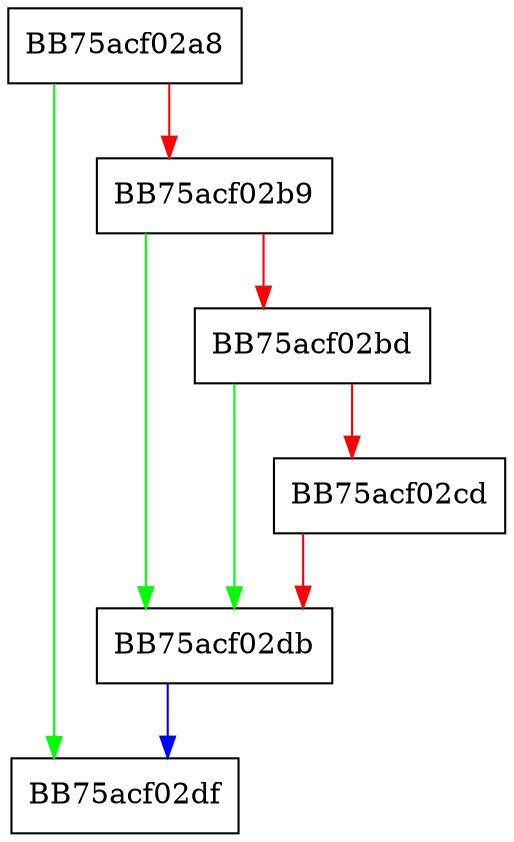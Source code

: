 digraph clear {
  node [shape="box"];
  graph [splines=ortho];
  BB75acf02a8 -> BB75acf02df [color="green"];
  BB75acf02a8 -> BB75acf02b9 [color="red"];
  BB75acf02b9 -> BB75acf02db [color="green"];
  BB75acf02b9 -> BB75acf02bd [color="red"];
  BB75acf02bd -> BB75acf02db [color="green"];
  BB75acf02bd -> BB75acf02cd [color="red"];
  BB75acf02cd -> BB75acf02db [color="red"];
  BB75acf02db -> BB75acf02df [color="blue"];
}